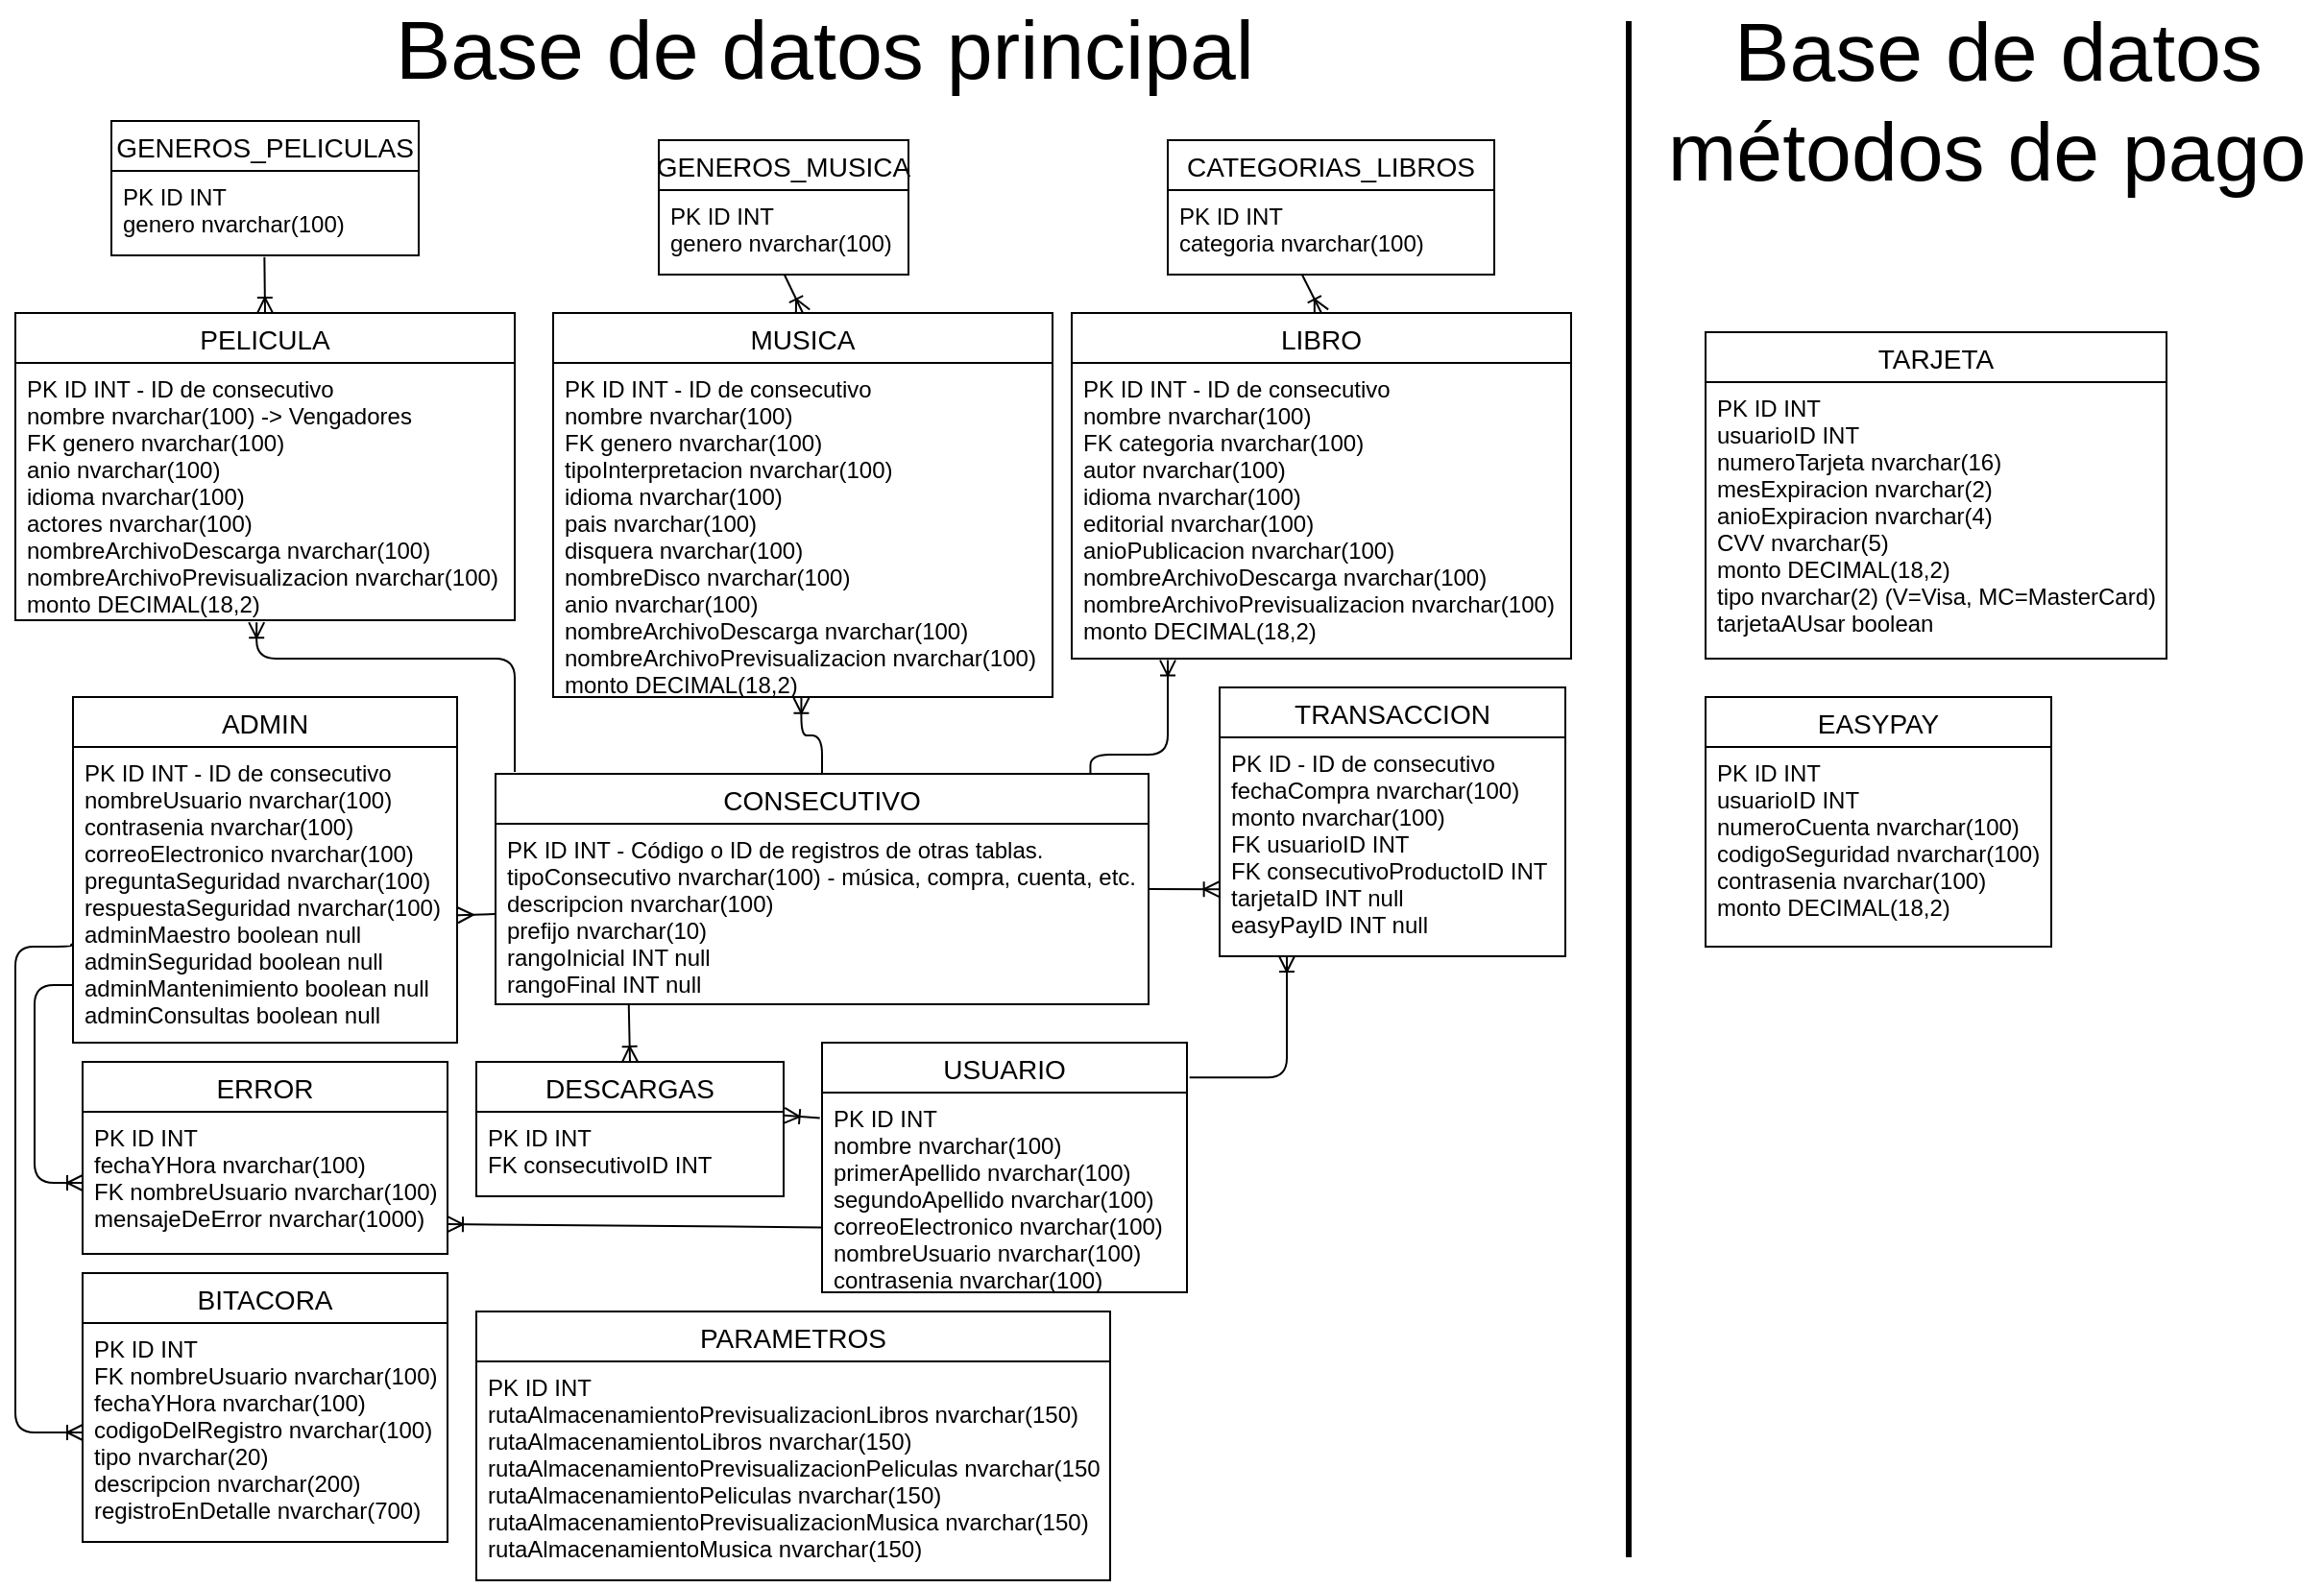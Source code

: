<mxfile version="13.0.3" type="device"><diagram id="7pDwLj47mnCJqfdymlT2" name="Page-1"><mxGraphModel dx="528" dy="218" grid="1" gridSize="10" guides="1" tooltips="1" connect="1" arrows="1" fold="1" page="1" pageScale="1" pageWidth="827" pageHeight="1169" math="0" shadow="0"><root><mxCell id="0"/><mxCell id="1" parent="0"/><mxCell id="9OHvS6W9uEP9QO4JccMO-16" style="edgeStyle=none;orthogonalLoop=1;jettySize=auto;html=1;exitX=0.502;exitY=0.994;exitDx=0;exitDy=0;entryX=0.5;entryY=0;entryDx=0;entryDy=0;endArrow=ERoneToMany;fontSize=12;exitPerimeter=0;" parent="1" source="pjv7C6wTLpX6maEecE5d-34" target="pjv7C6wTLpX6maEecE5d-27" edge="1"><mxGeometry relative="1" as="geometry"/></mxCell><mxCell id="9OHvS6W9uEP9QO4JccMO-17" style="edgeStyle=none;orthogonalLoop=1;jettySize=auto;html=1;exitX=0.412;exitY=1.006;exitDx=0;exitDy=0;entryX=0.5;entryY=0;entryDx=0;entryDy=0;endArrow=ERoneToMany;fontSize=12;exitPerimeter=0;" parent="1" source="pjv7C6wTLpX6maEecE5d-30" target="pjv7C6wTLpX6maEecE5d-25" edge="1"><mxGeometry relative="1" as="geometry"/></mxCell><mxCell id="9OHvS6W9uEP9QO4JccMO-15" style="edgeStyle=none;orthogonalLoop=1;jettySize=auto;html=1;exitX=0.498;exitY=1.019;exitDx=0;exitDy=0;entryX=0.5;entryY=0;entryDx=0;entryDy=0;endArrow=ERoneToMany;fontSize=12;exitPerimeter=0;" parent="1" source="pjv7C6wTLpX6maEecE5d-36" target="pjv7C6wTLpX6maEecE5d-21" edge="1"><mxGeometry relative="1" as="geometry"/></mxCell><mxCell id="9OHvS6W9uEP9QO4JccMO-19" style="edgeStyle=orthogonalEdgeStyle;orthogonalLoop=1;jettySize=auto;html=1;exitX=0.5;exitY=0;exitDx=0;exitDy=0;entryX=0.497;entryY=1.002;entryDx=0;entryDy=0;entryPerimeter=0;endArrow=ERoneToMany;fontSize=12;" parent="1" source="pjv7C6wTLpX6maEecE5d-5" target="pjv7C6wTLpX6maEecE5d-28" edge="1"><mxGeometry relative="1" as="geometry"/></mxCell><mxCell id="9OHvS6W9uEP9QO4JccMO-20" style="edgeStyle=orthogonalEdgeStyle;orthogonalLoop=1;jettySize=auto;html=1;exitX=0.911;exitY=0.01;exitDx=0;exitDy=0;entryX=0.194;entryY=1.005;entryDx=0;entryDy=0;entryPerimeter=0;endArrow=ERoneToMany;fontSize=12;exitPerimeter=0;" parent="1" source="pjv7C6wTLpX6maEecE5d-5" target="pjv7C6wTLpX6maEecE5d-26" edge="1"><mxGeometry relative="1" as="geometry"><Array as="points"><mxPoint x="600" y="420"/><mxPoint x="640" y="420"/><mxPoint x="640" y="371"/></Array></mxGeometry></mxCell><mxCell id="9OHvS6W9uEP9QO4JccMO-18" style="edgeStyle=orthogonalEdgeStyle;orthogonalLoop=1;jettySize=auto;html=1;entryX=0.483;entryY=1.008;entryDx=0;entryDy=0;entryPerimeter=0;endArrow=ERoneToMany;fontSize=12;" parent="1" target="pjv7C6wTLpX6maEecE5d-22" edge="1"><mxGeometry relative="1" as="geometry"><Array as="points"><mxPoint x="300" y="370"/><mxPoint x="166" y="370"/></Array><mxPoint x="300" y="429" as="sourcePoint"/></mxGeometry></mxCell><mxCell id="9OHvS6W9uEP9QO4JccMO-26" style="orthogonalLoop=1;jettySize=auto;html=1;exitX=1;exitY=0.5;exitDx=0;exitDy=0;entryX=-0.001;entryY=0.694;entryDx=0;entryDy=0;entryPerimeter=0;endArrow=ERoneToMany;fontSize=12;" parent="1" source="pjv7C6wTLpX6maEecE5d-5" target="pjv7C6wTLpX6maEecE5d-48" edge="1"><mxGeometry relative="1" as="geometry"/></mxCell><mxCell id="9OHvS6W9uEP9QO4JccMO-24" style="edgeStyle=orthogonalEdgeStyle;orthogonalLoop=1;jettySize=auto;html=1;exitX=0.001;exitY=0.667;exitDx=0;exitDy=0;entryX=0;entryY=0.5;entryDx=0;entryDy=0;endArrow=ERoneToMany;fontSize=12;exitPerimeter=0;" parent="1" source="pjv7C6wTLpX6maEecE5d-2" target="pjv7C6wTLpX6maEecE5d-43" edge="1"><mxGeometry relative="1" as="geometry"><Array as="points"><mxPoint x="69" y="519"/><mxPoint x="69" y="520"/><mxPoint x="40" y="520"/><mxPoint x="40" y="773"/></Array></mxGeometry></mxCell><mxCell id="9OHvS6W9uEP9QO4JccMO-25" style="edgeStyle=orthogonalEdgeStyle;orthogonalLoop=1;jettySize=auto;html=1;entryX=0;entryY=0.5;entryDx=0;entryDy=0;endArrow=ERoneToMany;fontSize=12;" parent="1" source="pjv7C6wTLpX6maEecE5d-2" target="9OHvS6W9uEP9QO4JccMO-8" edge="1"><mxGeometry relative="1" as="geometry"><Array as="points"><mxPoint x="50" y="540"/><mxPoint x="50" y="643"/></Array></mxGeometry></mxCell><mxCell id="9OHvS6W9uEP9QO4JccMO-27" style="edgeStyle=orthogonalEdgeStyle;orthogonalLoop=1;jettySize=auto;html=1;exitX=1.007;exitY=0.139;exitDx=0;exitDy=0;entryX=0.192;entryY=1;entryDx=0;entryDy=0;entryPerimeter=0;endArrow=ERoneToMany;fontSize=12;exitPerimeter=0;" parent="1" source="9OHvS6W9uEP9QO4JccMO-3" target="pjv7C6wTLpX6maEecE5d-48" edge="1"><mxGeometry relative="1" as="geometry"><Array as="points"><mxPoint x="702" y="588"/><mxPoint x="702" y="525"/></Array></mxGeometry></mxCell><mxCell id="9OHvS6W9uEP9QO4JccMO-28" style="edgeStyle=none;orthogonalLoop=1;jettySize=auto;html=1;exitX=-0.006;exitY=0.128;exitDx=0;exitDy=0;entryX=1.002;entryY=0.044;entryDx=0;entryDy=0;entryPerimeter=0;endArrow=ERoneToMany;fontSize=12;exitPerimeter=0;" parent="1" source="9OHvS6W9uEP9QO4JccMO-4" target="pjv7C6wTLpX6maEecE5d-46" edge="1"><mxGeometry relative="1" as="geometry"/></mxCell><mxCell id="9OHvS6W9uEP9QO4JccMO-29" style="edgeStyle=none;orthogonalLoop=1;jettySize=auto;html=1;exitX=0.204;exitY=0.995;exitDx=0;exitDy=0;entryX=0.5;entryY=0;entryDx=0;entryDy=0;endArrow=ERoneToMany;fontSize=12;exitPerimeter=0;" parent="1" source="pjv7C6wTLpX6maEecE5d-6" target="pjv7C6wTLpX6maEecE5d-45" edge="1"><mxGeometry relative="1" as="geometry"/></mxCell><mxCell id="9OHvS6W9uEP9QO4JccMO-30" value="&lt;font style=&quot;font-size: 43px&quot;&gt;&amp;nbsp;Base de datos principal&lt;/font&gt;" style="text;html=1;align=center;verticalAlign=middle;resizable=0;points=[];autosize=1;fontSize=12;" parent="1" vertex="1"><mxGeometry x="220" y="38" width="470" height="30" as="geometry"/></mxCell><mxCell id="pjv7C6wTLpX6maEecE5d-35" value="GENEROS_PELICULAS" style="swimlane;fontStyle=0;childLayout=stackLayout;horizontal=1;startSize=26;horizontalStack=0;resizeParent=1;resizeParentMax=0;resizeLast=0;collapsible=1;marginBottom=0;align=center;fontSize=14;" parent="1" vertex="1"><mxGeometry x="90" y="90" width="160" height="70" as="geometry"><mxRectangle x="130" y="100" width="190" height="26" as="alternateBounds"/></mxGeometry></mxCell><mxCell id="pjv7C6wTLpX6maEecE5d-36" value="PK ID INT&#10;genero nvarchar(100)" style="text;strokeColor=none;fillColor=none;spacingLeft=4;spacingRight=4;overflow=hidden;rotatable=0;points=[[0,0.5],[1,0.5]];portConstraint=eastwest;fontSize=12;" parent="pjv7C6wTLpX6maEecE5d-35" vertex="1"><mxGeometry y="26" width="160" height="44" as="geometry"/></mxCell><mxCell id="pjv7C6wTLpX6maEecE5d-5" value="CONSECUTIVO" style="swimlane;fontStyle=0;childLayout=stackLayout;horizontal=1;startSize=26;horizontalStack=0;resizeParent=1;resizeParentMax=0;resizeLast=0;collapsible=1;marginBottom=0;align=center;fontSize=14;" parent="1" vertex="1"><mxGeometry x="290" y="430" width="340" height="120" as="geometry"/></mxCell><mxCell id="pjv7C6wTLpX6maEecE5d-6" value="PK ID INT - Código o ID de registros de otras tablas.&#10;tipoConsecutivo nvarchar(100) - música, compra, cuenta, etc.&#10;descripcion nvarchar(100)&#10;prefijo nvarchar(10)&#10;rangoInicial INT null&#10;rangoFinal INT null&#10;" style="text;strokeColor=none;fillColor=none;spacingLeft=4;spacingRight=4;overflow=hidden;rotatable=0;points=[[0,0.5],[1,0.5]];portConstraint=eastwest;fontSize=12;" parent="pjv7C6wTLpX6maEecE5d-5" vertex="1"><mxGeometry y="26" width="340" height="94" as="geometry"/></mxCell><mxCell id="pjv7C6wTLpX6maEecE5d-1" value="ADMIN" style="swimlane;fontStyle=0;childLayout=stackLayout;horizontal=1;startSize=26;horizontalStack=0;resizeParent=1;resizeParentMax=0;resizeLast=0;collapsible=1;marginBottom=0;align=center;fontSize=14;" parent="1" vertex="1"><mxGeometry x="70" y="390" width="200" height="180" as="geometry"/></mxCell><mxCell id="pjv7C6wTLpX6maEecE5d-2" value="PK ID INT - ID de consecutivo&#10;nombreUsuario nvarchar(100)&#10;contrasenia nvarchar(100)&#10;correoElectronico nvarchar(100)&#10;preguntaSeguridad nvarchar(100)&#10;respuestaSeguridad nvarchar(100)&#10;adminMaestro boolean null&#10;adminSeguridad boolean null&#10;adminMantenimiento boolean null&#10;adminConsultas boolean null" style="text;strokeColor=none;fillColor=none;spacingLeft=4;spacingRight=4;overflow=hidden;rotatable=0;points=[[0,0.5],[1,0.5]];portConstraint=eastwest;fontSize=12;" parent="pjv7C6wTLpX6maEecE5d-1" vertex="1"><mxGeometry y="26" width="200" height="154" as="geometry"/></mxCell><mxCell id="pjv7C6wTLpX6maEecE5d-29" value="CATEGORIAS_LIBROS" style="swimlane;fontStyle=0;childLayout=stackLayout;horizontal=1;startSize=26;horizontalStack=0;resizeParent=1;resizeParentMax=0;resizeLast=0;collapsible=1;marginBottom=0;align=center;fontSize=14;" parent="1" vertex="1"><mxGeometry x="640" y="100" width="170" height="70" as="geometry"/></mxCell><mxCell id="pjv7C6wTLpX6maEecE5d-30" value="PK ID INT&#10;categoria nvarchar(100)" style="text;strokeColor=none;fillColor=none;spacingLeft=4;spacingRight=4;overflow=hidden;rotatable=0;points=[[0,0.5],[1,0.5]];portConstraint=eastwest;fontSize=12;" parent="pjv7C6wTLpX6maEecE5d-29" vertex="1"><mxGeometry y="26" width="170" height="44" as="geometry"/></mxCell><mxCell id="pjv7C6wTLpX6maEecE5d-21" value="PELICULA" style="swimlane;fontStyle=0;childLayout=stackLayout;horizontal=1;startSize=26;horizontalStack=0;resizeParent=1;resizeParentMax=0;resizeLast=0;collapsible=1;marginBottom=0;align=center;fontSize=14;" parent="1" vertex="1"><mxGeometry x="40" y="190" width="260" height="160" as="geometry"/></mxCell><mxCell id="pjv7C6wTLpX6maEecE5d-22" value="PK ID INT - ID de consecutivo&#10;nombre nvarchar(100) -&gt; Vengadores&#10;FK genero nvarchar(100)&#10;anio nvarchar(100)&#10;idioma nvarchar(100)&#10;actores nvarchar(100)&#10;nombreArchivoDescarga nvarchar(100)&#10;nombreArchivoPrevisualizacion nvarchar(100)&#10;monto DECIMAL(18,2)" style="text;strokeColor=none;fillColor=none;spacingLeft=4;spacingRight=4;overflow=hidden;rotatable=0;points=[[0,0.5],[1,0.5]];portConstraint=eastwest;fontSize=12;" parent="pjv7C6wTLpX6maEecE5d-21" vertex="1"><mxGeometry y="26" width="260" height="134" as="geometry"/></mxCell><mxCell id="pjv7C6wTLpX6maEecE5d-27" value="MUSICA" style="swimlane;fontStyle=0;childLayout=stackLayout;horizontal=1;startSize=26;horizontalStack=0;resizeParent=1;resizeParentMax=0;resizeLast=0;collapsible=1;marginBottom=0;align=center;fontSize=14;" parent="1" vertex="1"><mxGeometry x="320" y="190" width="260" height="200" as="geometry"/></mxCell><mxCell id="pjv7C6wTLpX6maEecE5d-28" value="PK ID INT - ID de consecutivo&#10;nombre nvarchar(100)&#10;FK genero nvarchar(100)&#10;tipoInterpretacion nvarchar(100)&#10;idioma nvarchar(100)&#10;pais nvarchar(100)&#10;disquera nvarchar(100)&#10;nombreDisco nvarchar(100)&#10;anio nvarchar(100)&#10;nombreArchivoDescarga nvarchar(100)&#10;nombreArchivoPrevisualizacion nvarchar(100)&#10;monto DECIMAL(18,2)" style="text;strokeColor=none;fillColor=none;spacingLeft=4;spacingRight=4;overflow=hidden;rotatable=0;points=[[0,0.5],[1,0.5]];portConstraint=eastwest;fontSize=12;" parent="pjv7C6wTLpX6maEecE5d-27" vertex="1"><mxGeometry y="26" width="260" height="174" as="geometry"/></mxCell><mxCell id="pjv7C6wTLpX6maEecE5d-33" value="GENEROS_MUSICA" style="swimlane;fontStyle=0;childLayout=stackLayout;horizontal=1;startSize=26;horizontalStack=0;resizeParent=1;resizeParentMax=0;resizeLast=0;collapsible=1;marginBottom=0;align=center;fontSize=14;" parent="1" vertex="1"><mxGeometry x="375" y="100" width="130" height="70" as="geometry"/></mxCell><mxCell id="pjv7C6wTLpX6maEecE5d-34" value="PK ID INT&#10;genero nvarchar(100)" style="text;strokeColor=none;fillColor=none;spacingLeft=4;spacingRight=4;overflow=hidden;rotatable=0;points=[[0,0.5],[1,0.5]];portConstraint=eastwest;fontSize=12;" parent="pjv7C6wTLpX6maEecE5d-33" vertex="1"><mxGeometry y="26" width="130" height="44" as="geometry"/></mxCell><mxCell id="9OHvS6W9uEP9QO4JccMO-7" value="ERROR" style="swimlane;fontStyle=0;childLayout=stackLayout;horizontal=1;startSize=26;horizontalStack=0;resizeParent=1;resizeParentMax=0;resizeLast=0;collapsible=1;marginBottom=0;align=center;fontSize=14;" parent="1" vertex="1"><mxGeometry x="75" y="580" width="190" height="100" as="geometry"/></mxCell><mxCell id="9OHvS6W9uEP9QO4JccMO-8" value="PK ID INT&#10;fechaYHora nvarchar(100)&#10;FK nombreUsuario nvarchar(100)&#10;mensajeDeError nvarchar(1000)" style="text;strokeColor=none;fillColor=none;spacingLeft=4;spacingRight=4;overflow=hidden;rotatable=0;points=[[0,0.5],[1,0.5]];portConstraint=eastwest;fontSize=12;" parent="9OHvS6W9uEP9QO4JccMO-7" vertex="1"><mxGeometry y="26" width="190" height="74" as="geometry"/></mxCell><mxCell id="pjv7C6wTLpX6maEecE5d-25" value="LIBRO" style="swimlane;fontStyle=0;childLayout=stackLayout;horizontal=1;startSize=26;horizontalStack=0;resizeParent=1;resizeParentMax=0;resizeLast=0;collapsible=1;marginBottom=0;align=center;fontSize=14;" parent="1" vertex="1"><mxGeometry x="590" y="190" width="260" height="180" as="geometry"/></mxCell><mxCell id="pjv7C6wTLpX6maEecE5d-26" value="PK ID INT - ID de consecutivo&#10;nombre nvarchar(100)&#10;FK categoria nvarchar(100)&#10;autor nvarchar(100)&#10;idioma nvarchar(100)&#10;editorial nvarchar(100)&#10;anioPublicacion nvarchar(100)&#10;nombreArchivoDescarga nvarchar(100)&#10;nombreArchivoPrevisualizacion nvarchar(100)&#10;monto DECIMAL(18,2)" style="text;strokeColor=none;fillColor=none;spacingLeft=4;spacingRight=4;overflow=hidden;rotatable=0;points=[[0,0.5],[1,0.5]];portConstraint=eastwest;fontSize=12;" parent="pjv7C6wTLpX6maEecE5d-25" vertex="1"><mxGeometry y="26" width="260" height="154" as="geometry"/></mxCell><mxCell id="pjv7C6wTLpX6maEecE5d-42" value="BITACORA" style="swimlane;fontStyle=0;childLayout=stackLayout;horizontal=1;startSize=26;horizontalStack=0;resizeParent=1;resizeParentMax=0;resizeLast=0;collapsible=1;marginBottom=0;align=center;fontSize=14;" parent="1" vertex="1"><mxGeometry x="75" y="690" width="190" height="140" as="geometry"/></mxCell><mxCell id="pjv7C6wTLpX6maEecE5d-43" value="PK ID INT&#10;FK nombreUsuario nvarchar(100)&#10;fechaYHora nvarchar(100)&#10;codigoDelRegistro nvarchar(100)&#10;tipo nvarchar(20)&#10;descripcion nvarchar(200)&#10;registroEnDetalle nvarchar(700)&#10;" style="text;strokeColor=none;fillColor=none;spacingLeft=4;spacingRight=4;overflow=hidden;rotatable=0;points=[[0,0.5],[1,0.5]];portConstraint=eastwest;fontSize=12;" parent="pjv7C6wTLpX6maEecE5d-42" vertex="1"><mxGeometry y="26" width="190" height="114" as="geometry"/></mxCell><mxCell id="pjv7C6wTLpX6maEecE5d-45" value="DESCARGAS" style="swimlane;fontStyle=0;childLayout=stackLayout;horizontal=1;startSize=26;horizontalStack=0;resizeParent=1;resizeParentMax=0;resizeLast=0;collapsible=1;marginBottom=0;align=center;fontSize=14;" parent="1" vertex="1"><mxGeometry x="280" y="580" width="160" height="70" as="geometry"/></mxCell><mxCell id="pjv7C6wTLpX6maEecE5d-46" value="PK ID INT&#10;FK consecutivoID INT" style="text;strokeColor=none;fillColor=none;spacingLeft=4;spacingRight=4;overflow=hidden;rotatable=0;points=[[0,0.5],[1,0.5]];portConstraint=eastwest;fontSize=12;" parent="pjv7C6wTLpX6maEecE5d-45" vertex="1"><mxGeometry y="26" width="160" height="44" as="geometry"/></mxCell><mxCell id="9OHvS6W9uEP9QO4JccMO-3" value="USUARIO" style="swimlane;fontStyle=0;childLayout=stackLayout;horizontal=1;startSize=26;horizontalStack=0;resizeParent=1;resizeParentMax=0;resizeLast=0;collapsible=1;marginBottom=0;align=center;fontSize=14;" parent="1" vertex="1"><mxGeometry x="460" y="570" width="190" height="130" as="geometry"/></mxCell><mxCell id="9OHvS6W9uEP9QO4JccMO-4" value="PK ID INT&#10;nombre nvarchar(100)&#10;primerApellido nvarchar(100)&#10;segundoApellido nvarchar(100)&#10;correoElectronico nvarchar(100)&#10;nombreUsuario nvarchar(100)&#10;contrasenia nvarchar(100)" style="text;strokeColor=none;fillColor=none;spacingLeft=4;spacingRight=4;overflow=hidden;rotatable=0;points=[[0,0.5],[1,0.5]];portConstraint=eastwest;fontSize=12;" parent="9OHvS6W9uEP9QO4JccMO-3" vertex="1"><mxGeometry y="26" width="190" height="104" as="geometry"/></mxCell><mxCell id="pjv7C6wTLpX6maEecE5d-13" value="PARAMETROS" style="swimlane;fontStyle=0;childLayout=stackLayout;horizontal=1;startSize=26;horizontalStack=0;resizeParent=1;resizeParentMax=0;resizeLast=0;collapsible=1;marginBottom=0;align=center;fontSize=14;" parent="1" vertex="1"><mxGeometry x="280" y="710" width="330" height="140" as="geometry"/></mxCell><mxCell id="pjv7C6wTLpX6maEecE5d-14" value="PK ID INT&#10;rutaAlmacenamientoPrevisualizacionLibros nvarchar(150)&#10;rutaAlmacenamientoLibros nvarchar(150)&#10;rutaAlmacenamientoPrevisualizacionPeliculas nvarchar(150)&#10;rutaAlmacenamientoPeliculas nvarchar(150)&#10;rutaAlmacenamientoPrevisualizacionMusica nvarchar(150)&#10;rutaAlmacenamientoMusica nvarchar(150)" style="text;strokeColor=none;fillColor=none;spacingLeft=4;spacingRight=4;overflow=hidden;rotatable=0;points=[[0,0.5],[1,0.5]];portConstraint=eastwest;fontSize=12;" parent="pjv7C6wTLpX6maEecE5d-13" vertex="1"><mxGeometry y="26" width="330" height="114" as="geometry"/></mxCell><mxCell id="9OHvS6W9uEP9QO4JccMO-35" value="" style="endArrow=none;html=1;fontSize=12;strokeWidth=3;" parent="1" edge="1"><mxGeometry width="50" height="50" relative="1" as="geometry"><mxPoint x="880" y="838" as="sourcePoint"/><mxPoint x="880" y="38" as="targetPoint"/></mxGeometry></mxCell><mxCell id="9OHvS6W9uEP9QO4JccMO-36" value="&lt;font style=&quot;font-size: 43px&quot;&gt;&amp;nbsp;Base de datos&lt;br&gt;métodos de pago&lt;/font&gt;" style="text;html=1;align=center;verticalAlign=middle;resizable=0;points=[];autosize=1;fontSize=12;" parent="1" vertex="1"><mxGeometry x="891" y="50" width="350" height="60" as="geometry"/></mxCell><mxCell id="9OHvS6W9uEP9QO4JccMO-11" value="TARJETA" style="swimlane;fontStyle=0;childLayout=stackLayout;horizontal=1;startSize=26;horizontalStack=0;resizeParent=1;resizeParentMax=0;resizeLast=0;collapsible=1;marginBottom=0;align=center;fontSize=14;" parent="1" vertex="1"><mxGeometry x="920" y="200" width="240" height="170" as="geometry"/></mxCell><mxCell id="9OHvS6W9uEP9QO4JccMO-12" value="PK ID INT&#10;usuarioID INT&#10;numeroTarjeta nvarchar(16)&#10;mesExpiracion nvarchar(2)&#10;anioExpiracion nvarchar(4)&#10;CVV nvarchar(5)&#10;monto DECIMAL(18,2)&#10;tipo nvarchar(2) (V=Visa, MC=MasterCard)&#10;tarjetaAUsar boolean" style="text;strokeColor=none;fillColor=none;spacingLeft=4;spacingRight=4;overflow=hidden;rotatable=0;points=[[0,0.5],[1,0.5]];portConstraint=eastwest;fontSize=12;" parent="9OHvS6W9uEP9QO4JccMO-11" vertex="1"><mxGeometry y="26" width="240" height="144" as="geometry"/></mxCell><mxCell id="9OHvS6W9uEP9QO4JccMO-9" value="EASYPAY" style="swimlane;fontStyle=0;childLayout=stackLayout;horizontal=1;startSize=26;horizontalStack=0;resizeParent=1;resizeParentMax=0;resizeLast=0;collapsible=1;marginBottom=0;align=center;fontSize=14;" parent="1" vertex="1"><mxGeometry x="920" y="390" width="180" height="130" as="geometry"/></mxCell><mxCell id="9OHvS6W9uEP9QO4JccMO-10" value="PK ID INT&#10;usuarioID INT&#10;numeroCuenta nvarchar(100)&#10;codigoSeguridad nvarchar(100)&#10;contrasenia nvarchar(100)&#10;monto DECIMAL(18,2)" style="text;strokeColor=none;fillColor=none;spacingLeft=4;spacingRight=4;overflow=hidden;rotatable=0;points=[[0,0.5],[1,0.5]];portConstraint=eastwest;fontSize=12;" parent="9OHvS6W9uEP9QO4JccMO-9" vertex="1"><mxGeometry y="26" width="180" height="104" as="geometry"/></mxCell><mxCell id="pjv7C6wTLpX6maEecE5d-47" value="TRANSACCION" style="swimlane;fontStyle=0;childLayout=stackLayout;horizontal=1;startSize=26;horizontalStack=0;resizeParent=1;resizeParentMax=0;resizeLast=0;collapsible=1;marginBottom=0;align=center;fontSize=14;" parent="1" vertex="1"><mxGeometry x="667" y="385" width="180" height="140" as="geometry"/></mxCell><mxCell id="pjv7C6wTLpX6maEecE5d-48" value="PK ID - ID de consecutivo&#10;fechaCompra nvarchar(100)&#10;monto nvarchar(100)&#10;FK usuarioID INT&#10;FK consecutivoProductoID INT&#10;tarjetaID INT null&#10;easyPayID INT null" style="text;strokeColor=none;fillColor=none;spacingLeft=4;spacingRight=4;overflow=hidden;rotatable=0;points=[[0,0.5],[1,0.5]];portConstraint=eastwest;fontSize=12;" parent="pjv7C6wTLpX6maEecE5d-47" vertex="1"><mxGeometry y="26" width="180" height="114" as="geometry"/></mxCell><mxCell id="1mHxLF7AfbQqokXd4Zxl-3" value="" style="fontSize=12;html=1;endArrow=ERmany;exitX=0;exitY=0.5;exitDx=0;exitDy=0;entryX=1.002;entryY=0.569;entryDx=0;entryDy=0;entryPerimeter=0;" parent="1" source="pjv7C6wTLpX6maEecE5d-6" target="pjv7C6wTLpX6maEecE5d-2" edge="1"><mxGeometry width="100" height="100" relative="1" as="geometry"><mxPoint x="260" y="550" as="sourcePoint"/><mxPoint x="360" y="450" as="targetPoint"/></mxGeometry></mxCell><mxCell id="MyhpWR17GEQ8NDY3-IC1-1" style="edgeStyle=none;orthogonalLoop=1;jettySize=auto;html=1;exitX=0;exitY=0.675;exitDx=0;exitDy=0;entryX=1;entryY=0.791;entryDx=0;entryDy=0;entryPerimeter=0;endArrow=ERoneToMany;fontSize=12;exitPerimeter=0;" edge="1" parent="1" source="9OHvS6W9uEP9QO4JccMO-4" target="9OHvS6W9uEP9QO4JccMO-8"><mxGeometry relative="1" as="geometry"><mxPoint x="468.86" y="619.312" as="sourcePoint"/><mxPoint x="450.32" y="617.496" as="targetPoint"/></mxGeometry></mxCell></root></mxGraphModel></diagram></mxfile>